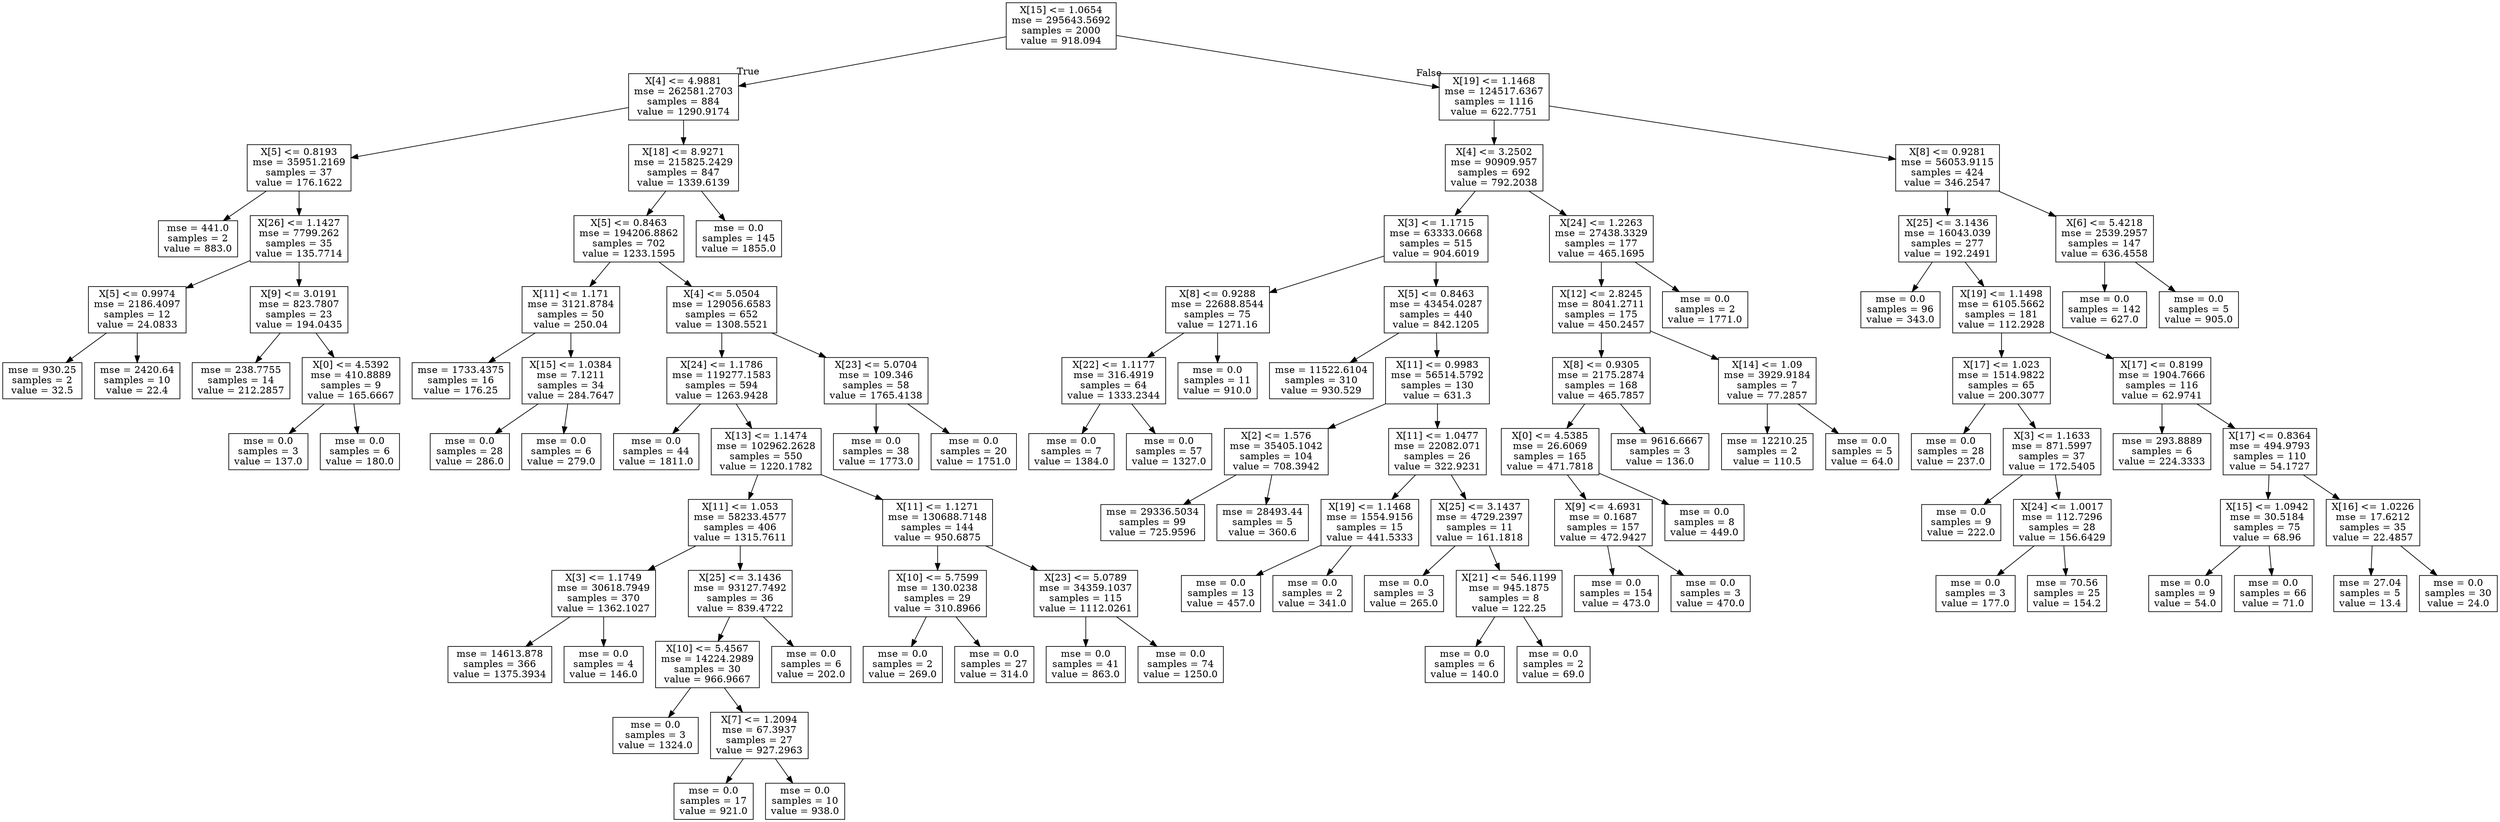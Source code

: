 digraph Tree {
node [shape=box] ;
0 [label="X[15] <= 1.0654\nmse = 295643.5692\nsamples = 2000\nvalue = 918.094"] ;
1 [label="X[4] <= 4.9881\nmse = 262581.2703\nsamples = 884\nvalue = 1290.9174"] ;
0 -> 1 [labeldistance=2.5, labelangle=45, headlabel="True"] ;
2 [label="X[5] <= 0.8193\nmse = 35951.2169\nsamples = 37\nvalue = 176.1622"] ;
1 -> 2 ;
3 [label="mse = 441.0\nsamples = 2\nvalue = 883.0"] ;
2 -> 3 ;
4 [label="X[26] <= 1.1427\nmse = 7799.262\nsamples = 35\nvalue = 135.7714"] ;
2 -> 4 ;
5 [label="X[5] <= 0.9974\nmse = 2186.4097\nsamples = 12\nvalue = 24.0833"] ;
4 -> 5 ;
6 [label="mse = 930.25\nsamples = 2\nvalue = 32.5"] ;
5 -> 6 ;
7 [label="mse = 2420.64\nsamples = 10\nvalue = 22.4"] ;
5 -> 7 ;
8 [label="X[9] <= 3.0191\nmse = 823.7807\nsamples = 23\nvalue = 194.0435"] ;
4 -> 8 ;
9 [label="mse = 238.7755\nsamples = 14\nvalue = 212.2857"] ;
8 -> 9 ;
10 [label="X[0] <= 4.5392\nmse = 410.8889\nsamples = 9\nvalue = 165.6667"] ;
8 -> 10 ;
11 [label="mse = 0.0\nsamples = 3\nvalue = 137.0"] ;
10 -> 11 ;
12 [label="mse = 0.0\nsamples = 6\nvalue = 180.0"] ;
10 -> 12 ;
13 [label="X[18] <= 8.9271\nmse = 215825.2429\nsamples = 847\nvalue = 1339.6139"] ;
1 -> 13 ;
14 [label="X[5] <= 0.8463\nmse = 194206.8862\nsamples = 702\nvalue = 1233.1595"] ;
13 -> 14 ;
15 [label="X[11] <= 1.171\nmse = 3121.8784\nsamples = 50\nvalue = 250.04"] ;
14 -> 15 ;
16 [label="mse = 1733.4375\nsamples = 16\nvalue = 176.25"] ;
15 -> 16 ;
17 [label="X[15] <= 1.0384\nmse = 7.1211\nsamples = 34\nvalue = 284.7647"] ;
15 -> 17 ;
18 [label="mse = 0.0\nsamples = 28\nvalue = 286.0"] ;
17 -> 18 ;
19 [label="mse = 0.0\nsamples = 6\nvalue = 279.0"] ;
17 -> 19 ;
20 [label="X[4] <= 5.0504\nmse = 129056.6583\nsamples = 652\nvalue = 1308.5521"] ;
14 -> 20 ;
21 [label="X[24] <= 1.1786\nmse = 119277.1583\nsamples = 594\nvalue = 1263.9428"] ;
20 -> 21 ;
22 [label="mse = 0.0\nsamples = 44\nvalue = 1811.0"] ;
21 -> 22 ;
23 [label="X[13] <= 1.1474\nmse = 102962.2628\nsamples = 550\nvalue = 1220.1782"] ;
21 -> 23 ;
24 [label="X[11] <= 1.053\nmse = 58233.4577\nsamples = 406\nvalue = 1315.7611"] ;
23 -> 24 ;
25 [label="X[3] <= 1.1749\nmse = 30618.7949\nsamples = 370\nvalue = 1362.1027"] ;
24 -> 25 ;
26 [label="mse = 14613.878\nsamples = 366\nvalue = 1375.3934"] ;
25 -> 26 ;
27 [label="mse = 0.0\nsamples = 4\nvalue = 146.0"] ;
25 -> 27 ;
28 [label="X[25] <= 3.1436\nmse = 93127.7492\nsamples = 36\nvalue = 839.4722"] ;
24 -> 28 ;
29 [label="X[10] <= 5.4567\nmse = 14224.2989\nsamples = 30\nvalue = 966.9667"] ;
28 -> 29 ;
30 [label="mse = 0.0\nsamples = 3\nvalue = 1324.0"] ;
29 -> 30 ;
31 [label="X[7] <= 1.2094\nmse = 67.3937\nsamples = 27\nvalue = 927.2963"] ;
29 -> 31 ;
32 [label="mse = 0.0\nsamples = 17\nvalue = 921.0"] ;
31 -> 32 ;
33 [label="mse = 0.0\nsamples = 10\nvalue = 938.0"] ;
31 -> 33 ;
34 [label="mse = 0.0\nsamples = 6\nvalue = 202.0"] ;
28 -> 34 ;
35 [label="X[11] <= 1.1271\nmse = 130688.7148\nsamples = 144\nvalue = 950.6875"] ;
23 -> 35 ;
36 [label="X[10] <= 5.7599\nmse = 130.0238\nsamples = 29\nvalue = 310.8966"] ;
35 -> 36 ;
37 [label="mse = 0.0\nsamples = 2\nvalue = 269.0"] ;
36 -> 37 ;
38 [label="mse = 0.0\nsamples = 27\nvalue = 314.0"] ;
36 -> 38 ;
39 [label="X[23] <= 5.0789\nmse = 34359.1037\nsamples = 115\nvalue = 1112.0261"] ;
35 -> 39 ;
40 [label="mse = 0.0\nsamples = 41\nvalue = 863.0"] ;
39 -> 40 ;
41 [label="mse = 0.0\nsamples = 74\nvalue = 1250.0"] ;
39 -> 41 ;
42 [label="X[23] <= 5.0704\nmse = 109.346\nsamples = 58\nvalue = 1765.4138"] ;
20 -> 42 ;
43 [label="mse = 0.0\nsamples = 38\nvalue = 1773.0"] ;
42 -> 43 ;
44 [label="mse = 0.0\nsamples = 20\nvalue = 1751.0"] ;
42 -> 44 ;
45 [label="mse = 0.0\nsamples = 145\nvalue = 1855.0"] ;
13 -> 45 ;
46 [label="X[19] <= 1.1468\nmse = 124517.6367\nsamples = 1116\nvalue = 622.7751"] ;
0 -> 46 [labeldistance=2.5, labelangle=-45, headlabel="False"] ;
47 [label="X[4] <= 3.2502\nmse = 90909.957\nsamples = 692\nvalue = 792.2038"] ;
46 -> 47 ;
48 [label="X[3] <= 1.1715\nmse = 63333.0668\nsamples = 515\nvalue = 904.6019"] ;
47 -> 48 ;
49 [label="X[8] <= 0.9288\nmse = 22688.8544\nsamples = 75\nvalue = 1271.16"] ;
48 -> 49 ;
50 [label="X[22] <= 1.1177\nmse = 316.4919\nsamples = 64\nvalue = 1333.2344"] ;
49 -> 50 ;
51 [label="mse = 0.0\nsamples = 7\nvalue = 1384.0"] ;
50 -> 51 ;
52 [label="mse = 0.0\nsamples = 57\nvalue = 1327.0"] ;
50 -> 52 ;
53 [label="mse = 0.0\nsamples = 11\nvalue = 910.0"] ;
49 -> 53 ;
54 [label="X[5] <= 0.8463\nmse = 43454.0287\nsamples = 440\nvalue = 842.1205"] ;
48 -> 54 ;
55 [label="mse = 11522.6104\nsamples = 310\nvalue = 930.529"] ;
54 -> 55 ;
56 [label="X[11] <= 0.9983\nmse = 56514.5792\nsamples = 130\nvalue = 631.3"] ;
54 -> 56 ;
57 [label="X[2] <= 1.576\nmse = 35405.1042\nsamples = 104\nvalue = 708.3942"] ;
56 -> 57 ;
58 [label="mse = 29336.5034\nsamples = 99\nvalue = 725.9596"] ;
57 -> 58 ;
59 [label="mse = 28493.44\nsamples = 5\nvalue = 360.6"] ;
57 -> 59 ;
60 [label="X[11] <= 1.0477\nmse = 22082.071\nsamples = 26\nvalue = 322.9231"] ;
56 -> 60 ;
61 [label="X[19] <= 1.1468\nmse = 1554.9156\nsamples = 15\nvalue = 441.5333"] ;
60 -> 61 ;
62 [label="mse = 0.0\nsamples = 13\nvalue = 457.0"] ;
61 -> 62 ;
63 [label="mse = 0.0\nsamples = 2\nvalue = 341.0"] ;
61 -> 63 ;
64 [label="X[25] <= 3.1437\nmse = 4729.2397\nsamples = 11\nvalue = 161.1818"] ;
60 -> 64 ;
65 [label="mse = 0.0\nsamples = 3\nvalue = 265.0"] ;
64 -> 65 ;
66 [label="X[21] <= 546.1199\nmse = 945.1875\nsamples = 8\nvalue = 122.25"] ;
64 -> 66 ;
67 [label="mse = 0.0\nsamples = 6\nvalue = 140.0"] ;
66 -> 67 ;
68 [label="mse = 0.0\nsamples = 2\nvalue = 69.0"] ;
66 -> 68 ;
69 [label="X[24] <= 1.2263\nmse = 27438.3329\nsamples = 177\nvalue = 465.1695"] ;
47 -> 69 ;
70 [label="X[12] <= 2.8245\nmse = 8041.2711\nsamples = 175\nvalue = 450.2457"] ;
69 -> 70 ;
71 [label="X[8] <= 0.9305\nmse = 2175.2874\nsamples = 168\nvalue = 465.7857"] ;
70 -> 71 ;
72 [label="X[0] <= 4.5385\nmse = 26.6069\nsamples = 165\nvalue = 471.7818"] ;
71 -> 72 ;
73 [label="X[9] <= 4.6931\nmse = 0.1687\nsamples = 157\nvalue = 472.9427"] ;
72 -> 73 ;
74 [label="mse = 0.0\nsamples = 154\nvalue = 473.0"] ;
73 -> 74 ;
75 [label="mse = 0.0\nsamples = 3\nvalue = 470.0"] ;
73 -> 75 ;
76 [label="mse = 0.0\nsamples = 8\nvalue = 449.0"] ;
72 -> 76 ;
77 [label="mse = 9616.6667\nsamples = 3\nvalue = 136.0"] ;
71 -> 77 ;
78 [label="X[14] <= 1.09\nmse = 3929.9184\nsamples = 7\nvalue = 77.2857"] ;
70 -> 78 ;
79 [label="mse = 12210.25\nsamples = 2\nvalue = 110.5"] ;
78 -> 79 ;
80 [label="mse = 0.0\nsamples = 5\nvalue = 64.0"] ;
78 -> 80 ;
81 [label="mse = 0.0\nsamples = 2\nvalue = 1771.0"] ;
69 -> 81 ;
82 [label="X[8] <= 0.9281\nmse = 56053.9115\nsamples = 424\nvalue = 346.2547"] ;
46 -> 82 ;
83 [label="X[25] <= 3.1436\nmse = 16043.039\nsamples = 277\nvalue = 192.2491"] ;
82 -> 83 ;
84 [label="mse = 0.0\nsamples = 96\nvalue = 343.0"] ;
83 -> 84 ;
85 [label="X[19] <= 1.1498\nmse = 6105.5662\nsamples = 181\nvalue = 112.2928"] ;
83 -> 85 ;
86 [label="X[17] <= 1.023\nmse = 1514.9822\nsamples = 65\nvalue = 200.3077"] ;
85 -> 86 ;
87 [label="mse = 0.0\nsamples = 28\nvalue = 237.0"] ;
86 -> 87 ;
88 [label="X[3] <= 1.1633\nmse = 871.5997\nsamples = 37\nvalue = 172.5405"] ;
86 -> 88 ;
89 [label="mse = 0.0\nsamples = 9\nvalue = 222.0"] ;
88 -> 89 ;
90 [label="X[24] <= 1.0017\nmse = 112.7296\nsamples = 28\nvalue = 156.6429"] ;
88 -> 90 ;
91 [label="mse = 0.0\nsamples = 3\nvalue = 177.0"] ;
90 -> 91 ;
92 [label="mse = 70.56\nsamples = 25\nvalue = 154.2"] ;
90 -> 92 ;
93 [label="X[17] <= 0.8199\nmse = 1904.7666\nsamples = 116\nvalue = 62.9741"] ;
85 -> 93 ;
94 [label="mse = 293.8889\nsamples = 6\nvalue = 224.3333"] ;
93 -> 94 ;
95 [label="X[17] <= 0.8364\nmse = 494.9793\nsamples = 110\nvalue = 54.1727"] ;
93 -> 95 ;
96 [label="X[15] <= 1.0942\nmse = 30.5184\nsamples = 75\nvalue = 68.96"] ;
95 -> 96 ;
97 [label="mse = 0.0\nsamples = 9\nvalue = 54.0"] ;
96 -> 97 ;
98 [label="mse = 0.0\nsamples = 66\nvalue = 71.0"] ;
96 -> 98 ;
99 [label="X[16] <= 1.0226\nmse = 17.6212\nsamples = 35\nvalue = 22.4857"] ;
95 -> 99 ;
100 [label="mse = 27.04\nsamples = 5\nvalue = 13.4"] ;
99 -> 100 ;
101 [label="mse = 0.0\nsamples = 30\nvalue = 24.0"] ;
99 -> 101 ;
102 [label="X[6] <= 5.4218\nmse = 2539.2957\nsamples = 147\nvalue = 636.4558"] ;
82 -> 102 ;
103 [label="mse = 0.0\nsamples = 142\nvalue = 627.0"] ;
102 -> 103 ;
104 [label="mse = 0.0\nsamples = 5\nvalue = 905.0"] ;
102 -> 104 ;
}